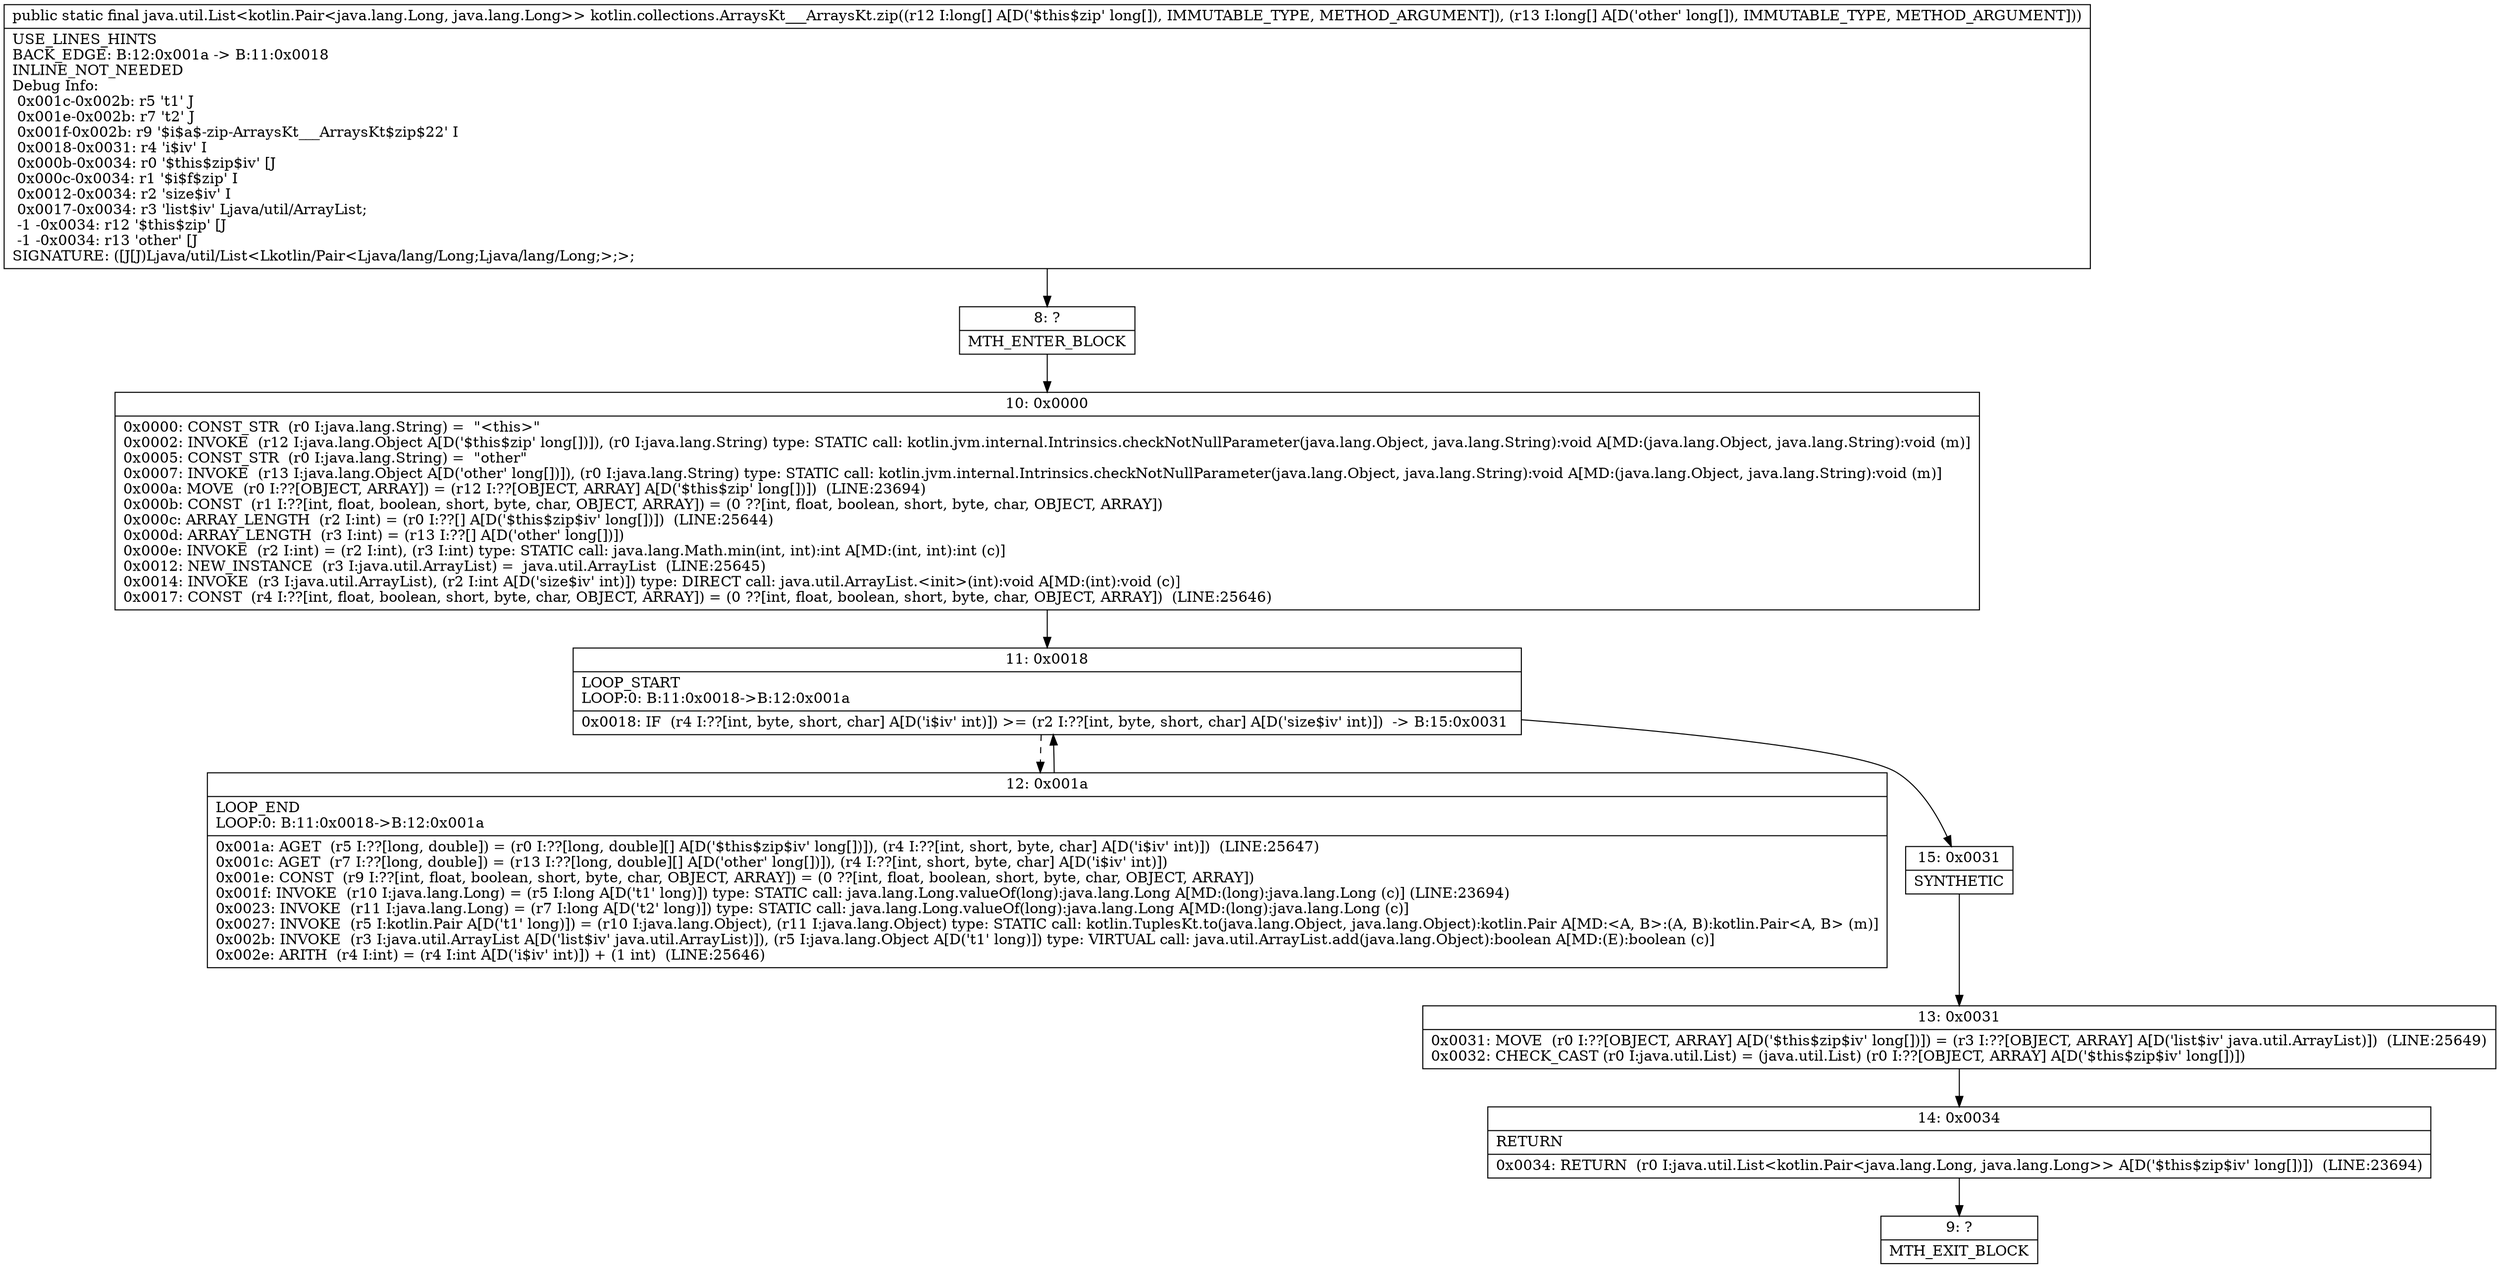 digraph "CFG forkotlin.collections.ArraysKt___ArraysKt.zip([J[J)Ljava\/util\/List;" {
Node_8 [shape=record,label="{8\:\ ?|MTH_ENTER_BLOCK\l}"];
Node_10 [shape=record,label="{10\:\ 0x0000|0x0000: CONST_STR  (r0 I:java.lang.String) =  \"\<this\>\" \l0x0002: INVOKE  (r12 I:java.lang.Object A[D('$this$zip' long[])]), (r0 I:java.lang.String) type: STATIC call: kotlin.jvm.internal.Intrinsics.checkNotNullParameter(java.lang.Object, java.lang.String):void A[MD:(java.lang.Object, java.lang.String):void (m)]\l0x0005: CONST_STR  (r0 I:java.lang.String) =  \"other\" \l0x0007: INVOKE  (r13 I:java.lang.Object A[D('other' long[])]), (r0 I:java.lang.String) type: STATIC call: kotlin.jvm.internal.Intrinsics.checkNotNullParameter(java.lang.Object, java.lang.String):void A[MD:(java.lang.Object, java.lang.String):void (m)]\l0x000a: MOVE  (r0 I:??[OBJECT, ARRAY]) = (r12 I:??[OBJECT, ARRAY] A[D('$this$zip' long[])])  (LINE:23694)\l0x000b: CONST  (r1 I:??[int, float, boolean, short, byte, char, OBJECT, ARRAY]) = (0 ??[int, float, boolean, short, byte, char, OBJECT, ARRAY]) \l0x000c: ARRAY_LENGTH  (r2 I:int) = (r0 I:??[] A[D('$this$zip$iv' long[])])  (LINE:25644)\l0x000d: ARRAY_LENGTH  (r3 I:int) = (r13 I:??[] A[D('other' long[])]) \l0x000e: INVOKE  (r2 I:int) = (r2 I:int), (r3 I:int) type: STATIC call: java.lang.Math.min(int, int):int A[MD:(int, int):int (c)]\l0x0012: NEW_INSTANCE  (r3 I:java.util.ArrayList) =  java.util.ArrayList  (LINE:25645)\l0x0014: INVOKE  (r3 I:java.util.ArrayList), (r2 I:int A[D('size$iv' int)]) type: DIRECT call: java.util.ArrayList.\<init\>(int):void A[MD:(int):void (c)]\l0x0017: CONST  (r4 I:??[int, float, boolean, short, byte, char, OBJECT, ARRAY]) = (0 ??[int, float, boolean, short, byte, char, OBJECT, ARRAY])  (LINE:25646)\l}"];
Node_11 [shape=record,label="{11\:\ 0x0018|LOOP_START\lLOOP:0: B:11:0x0018\-\>B:12:0x001a\l|0x0018: IF  (r4 I:??[int, byte, short, char] A[D('i$iv' int)]) \>= (r2 I:??[int, byte, short, char] A[D('size$iv' int)])  \-\> B:15:0x0031 \l}"];
Node_12 [shape=record,label="{12\:\ 0x001a|LOOP_END\lLOOP:0: B:11:0x0018\-\>B:12:0x001a\l|0x001a: AGET  (r5 I:??[long, double]) = (r0 I:??[long, double][] A[D('$this$zip$iv' long[])]), (r4 I:??[int, short, byte, char] A[D('i$iv' int)])  (LINE:25647)\l0x001c: AGET  (r7 I:??[long, double]) = (r13 I:??[long, double][] A[D('other' long[])]), (r4 I:??[int, short, byte, char] A[D('i$iv' int)]) \l0x001e: CONST  (r9 I:??[int, float, boolean, short, byte, char, OBJECT, ARRAY]) = (0 ??[int, float, boolean, short, byte, char, OBJECT, ARRAY]) \l0x001f: INVOKE  (r10 I:java.lang.Long) = (r5 I:long A[D('t1' long)]) type: STATIC call: java.lang.Long.valueOf(long):java.lang.Long A[MD:(long):java.lang.Long (c)] (LINE:23694)\l0x0023: INVOKE  (r11 I:java.lang.Long) = (r7 I:long A[D('t2' long)]) type: STATIC call: java.lang.Long.valueOf(long):java.lang.Long A[MD:(long):java.lang.Long (c)]\l0x0027: INVOKE  (r5 I:kotlin.Pair A[D('t1' long)]) = (r10 I:java.lang.Object), (r11 I:java.lang.Object) type: STATIC call: kotlin.TuplesKt.to(java.lang.Object, java.lang.Object):kotlin.Pair A[MD:\<A, B\>:(A, B):kotlin.Pair\<A, B\> (m)]\l0x002b: INVOKE  (r3 I:java.util.ArrayList A[D('list$iv' java.util.ArrayList)]), (r5 I:java.lang.Object A[D('t1' long)]) type: VIRTUAL call: java.util.ArrayList.add(java.lang.Object):boolean A[MD:(E):boolean (c)]\l0x002e: ARITH  (r4 I:int) = (r4 I:int A[D('i$iv' int)]) + (1 int)  (LINE:25646)\l}"];
Node_15 [shape=record,label="{15\:\ 0x0031|SYNTHETIC\l}"];
Node_13 [shape=record,label="{13\:\ 0x0031|0x0031: MOVE  (r0 I:??[OBJECT, ARRAY] A[D('$this$zip$iv' long[])]) = (r3 I:??[OBJECT, ARRAY] A[D('list$iv' java.util.ArrayList)])  (LINE:25649)\l0x0032: CHECK_CAST (r0 I:java.util.List) = (java.util.List) (r0 I:??[OBJECT, ARRAY] A[D('$this$zip$iv' long[])]) \l}"];
Node_14 [shape=record,label="{14\:\ 0x0034|RETURN\l|0x0034: RETURN  (r0 I:java.util.List\<kotlin.Pair\<java.lang.Long, java.lang.Long\>\> A[D('$this$zip$iv' long[])])  (LINE:23694)\l}"];
Node_9 [shape=record,label="{9\:\ ?|MTH_EXIT_BLOCK\l}"];
MethodNode[shape=record,label="{public static final java.util.List\<kotlin.Pair\<java.lang.Long, java.lang.Long\>\> kotlin.collections.ArraysKt___ArraysKt.zip((r12 I:long[] A[D('$this$zip' long[]), IMMUTABLE_TYPE, METHOD_ARGUMENT]), (r13 I:long[] A[D('other' long[]), IMMUTABLE_TYPE, METHOD_ARGUMENT]))  | USE_LINES_HINTS\lBACK_EDGE: B:12:0x001a \-\> B:11:0x0018\lINLINE_NOT_NEEDED\lDebug Info:\l  0x001c\-0x002b: r5 't1' J\l  0x001e\-0x002b: r7 't2' J\l  0x001f\-0x002b: r9 '$i$a$\-zip\-ArraysKt___ArraysKt$zip$22' I\l  0x0018\-0x0031: r4 'i$iv' I\l  0x000b\-0x0034: r0 '$this$zip$iv' [J\l  0x000c\-0x0034: r1 '$i$f$zip' I\l  0x0012\-0x0034: r2 'size$iv' I\l  0x0017\-0x0034: r3 'list$iv' Ljava\/util\/ArrayList;\l  \-1 \-0x0034: r12 '$this$zip' [J\l  \-1 \-0x0034: r13 'other' [J\lSIGNATURE: ([J[J)Ljava\/util\/List\<Lkotlin\/Pair\<Ljava\/lang\/Long;Ljava\/lang\/Long;\>;\>;\l}"];
MethodNode -> Node_8;Node_8 -> Node_10;
Node_10 -> Node_11;
Node_11 -> Node_12[style=dashed];
Node_11 -> Node_15;
Node_12 -> Node_11;
Node_15 -> Node_13;
Node_13 -> Node_14;
Node_14 -> Node_9;
}

